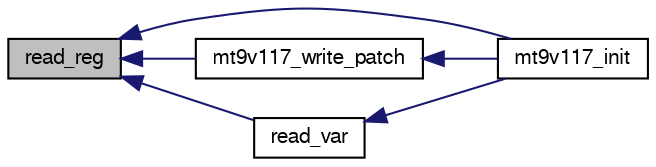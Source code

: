 digraph "read_reg"
{
  edge [fontname="FreeSans",fontsize="10",labelfontname="FreeSans",labelfontsize="10"];
  node [fontname="FreeSans",fontsize="10",shape=record];
  rankdir="LR";
  Node1 [label="read_reg",height=0.2,width=0.4,color="black", fillcolor="grey75", style="filled", fontcolor="black"];
  Node1 -> Node2 [dir="back",color="midnightblue",fontsize="10",style="solid",fontname="FreeSans"];
  Node2 [label="mt9v117_init",height=0.2,width=0.4,color="black", fillcolor="white", style="filled",URL="$mt9v117_8h.html#aa6ecb42ade7b40f50bc3cf8f306583a7",tooltip="Initialisation of the Aptina MT9V117 CMOS sensor (1/6 inch VGA, bottom camera) "];
  Node1 -> Node3 [dir="back",color="midnightblue",fontsize="10",style="solid",fontname="FreeSans"];
  Node3 [label="mt9v117_write_patch",height=0.2,width=0.4,color="black", fillcolor="white", style="filled",URL="$mt9v117_8c.html#aef8703a6aee9810c99eaa79ca4adad8a"];
  Node3 -> Node2 [dir="back",color="midnightblue",fontsize="10",style="solid",fontname="FreeSans"];
  Node1 -> Node4 [dir="back",color="midnightblue",fontsize="10",style="solid",fontname="FreeSans"];
  Node4 [label="read_var",height=0.2,width=0.4,color="black", fillcolor="white", style="filled",URL="$mt9v117_8c.html#affb04605c4916694762cf7744dd5e744"];
  Node4 -> Node2 [dir="back",color="midnightblue",fontsize="10",style="solid",fontname="FreeSans"];
}
